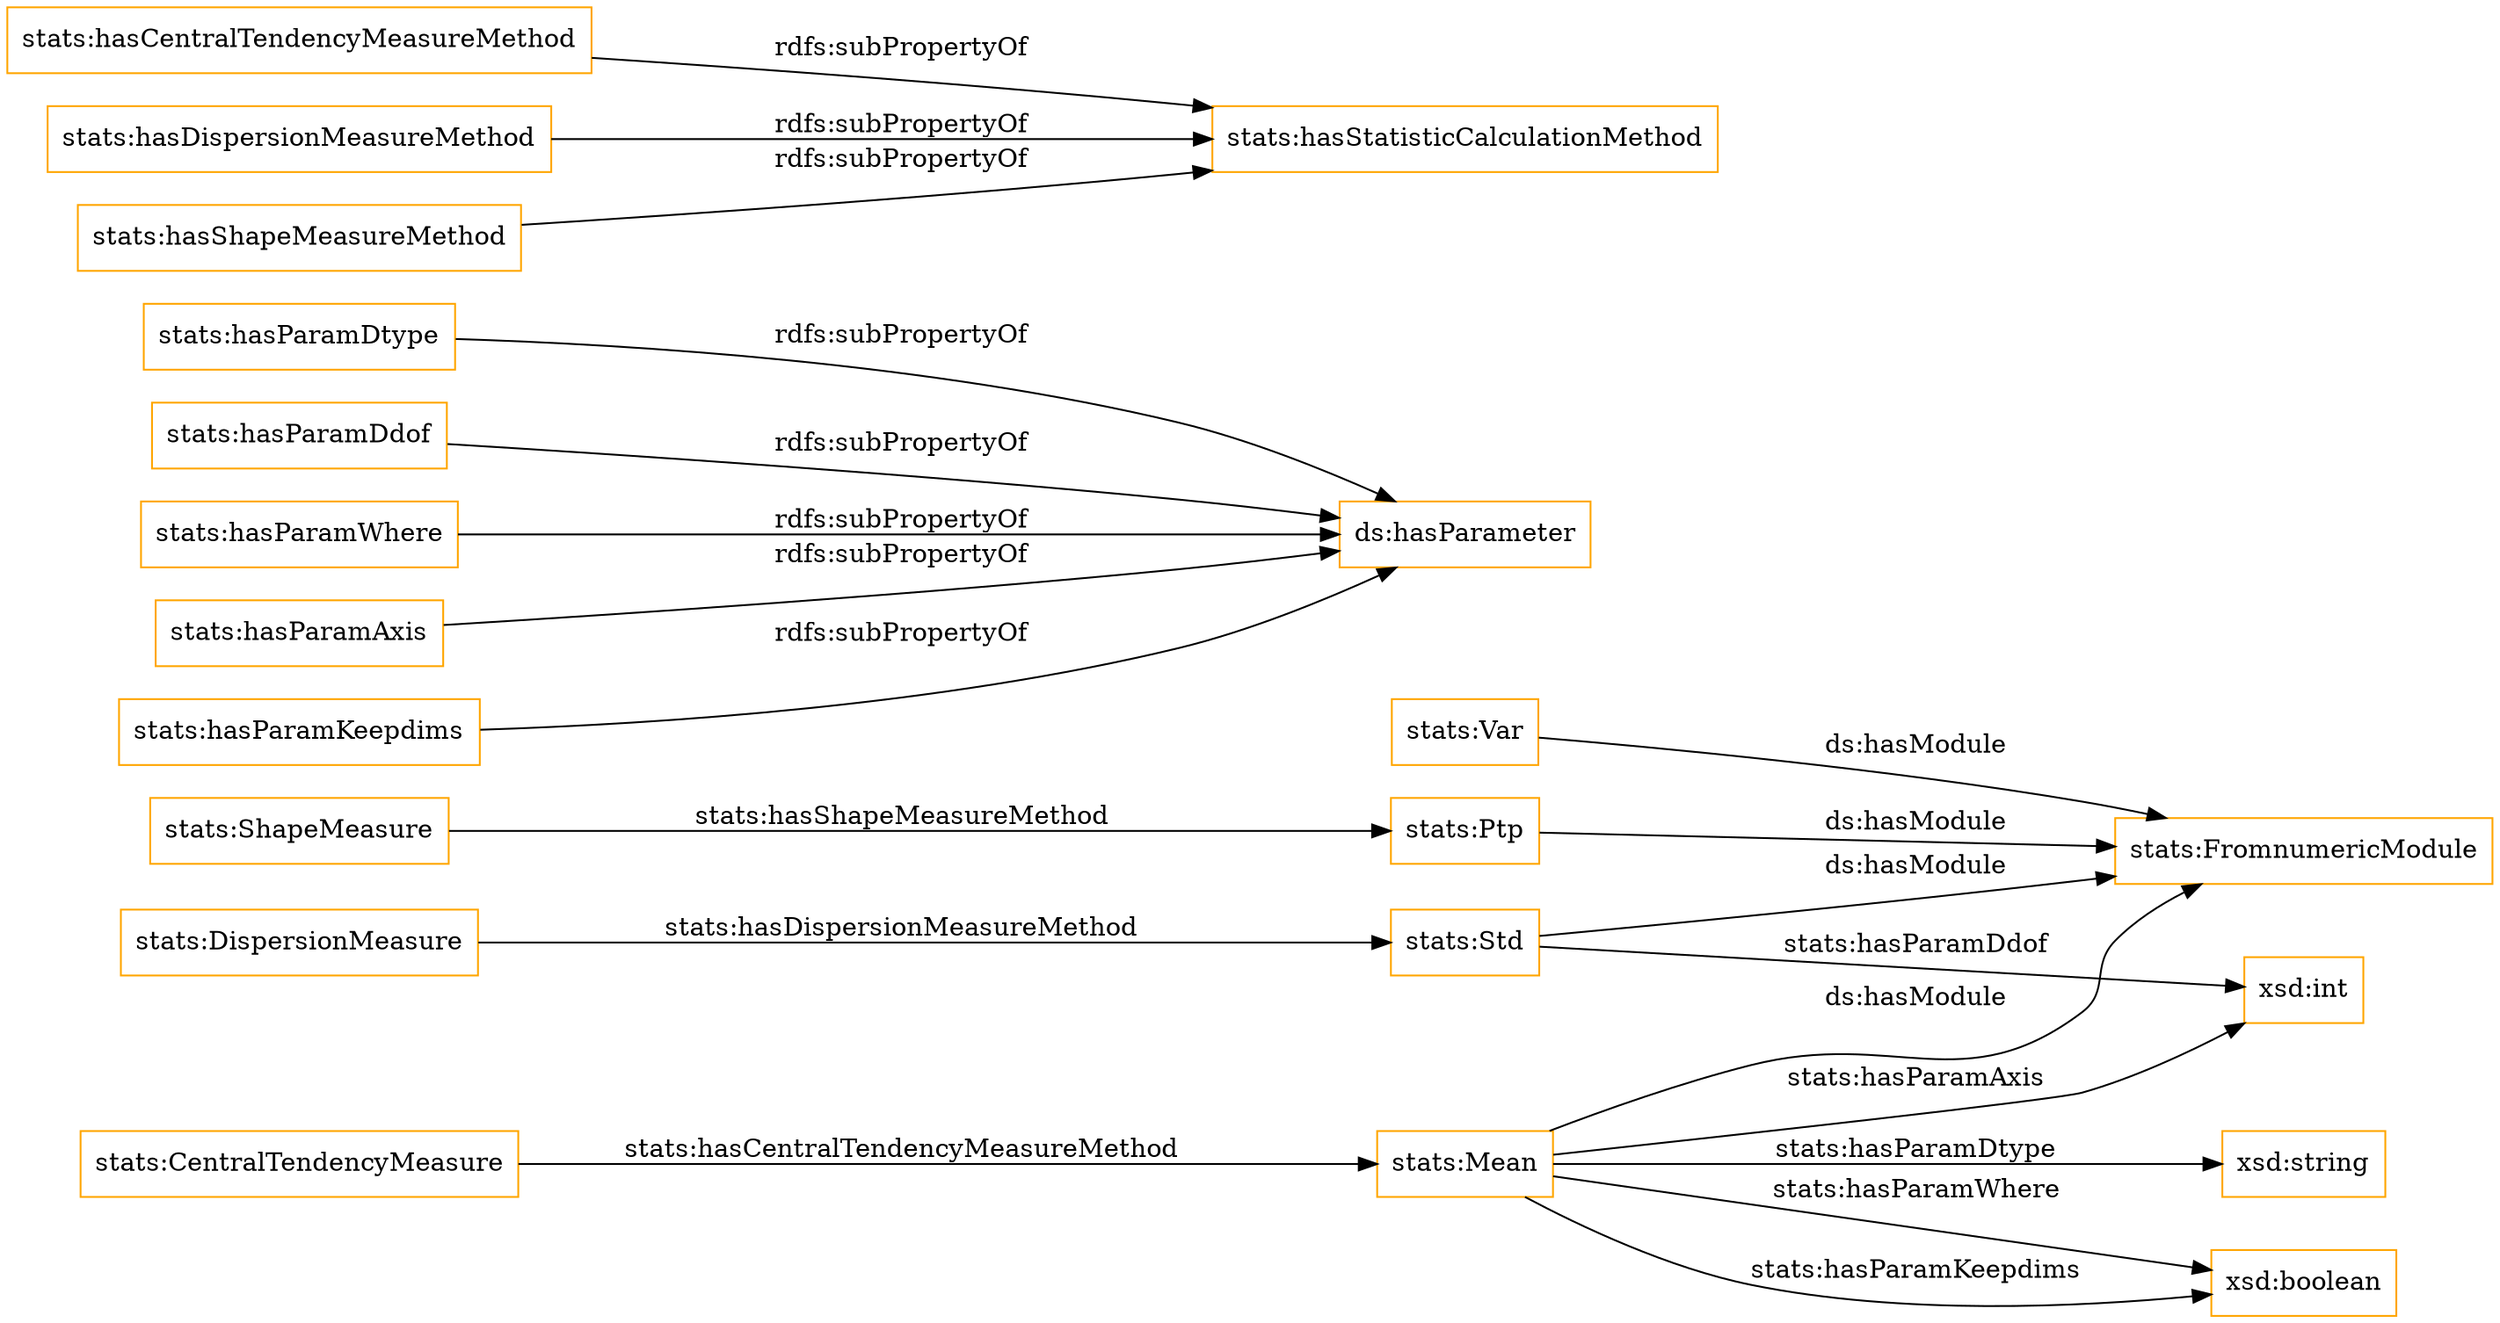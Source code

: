 digraph ar2dtool_diagram { 
rankdir=LR;
size="1501"
node [shape = rectangle, color="orange"]; "stats:Std" "stats:ShapeMeasure" "stats:Var" "stats:CentralTendencyMeasure" "stats:Ptp" "stats:FromnumericModule" "stats:Mean" "stats:DispersionMeasure" ; /*classes style*/
	"stats:hasParamDtype" -> "ds:hasParameter" [ label = "rdfs:subPropertyOf" ];
	"stats:Std" -> "stats:FromnumericModule" [ label = "ds:hasModule" ];
	"stats:hasCentralTendencyMeasureMethod" -> "stats:hasStatisticCalculationMethod" [ label = "rdfs:subPropertyOf" ];
	"stats:Ptp" -> "stats:FromnumericModule" [ label = "ds:hasModule" ];
	"stats:hasDispersionMeasureMethod" -> "stats:hasStatisticCalculationMethod" [ label = "rdfs:subPropertyOf" ];
	"stats:hasParamDdof" -> "ds:hasParameter" [ label = "rdfs:subPropertyOf" ];
	"stats:hasParamWhere" -> "ds:hasParameter" [ label = "rdfs:subPropertyOf" ];
	"stats:hasParamAxis" -> "ds:hasParameter" [ label = "rdfs:subPropertyOf" ];
	"stats:Var" -> "stats:FromnumericModule" [ label = "ds:hasModule" ];
	"stats:hasShapeMeasureMethod" -> "stats:hasStatisticCalculationMethod" [ label = "rdfs:subPropertyOf" ];
	"stats:hasParamKeepdims" -> "ds:hasParameter" [ label = "rdfs:subPropertyOf" ];
	"stats:Mean" -> "stats:FromnumericModule" [ label = "ds:hasModule" ];
	"stats:Std" -> "xsd:int" [ label = "stats:hasParamDdof" ];
	"stats:DispersionMeasure" -> "stats:Std" [ label = "stats:hasDispersionMeasureMethod" ];
	"stats:ShapeMeasure" -> "stats:Ptp" [ label = "stats:hasShapeMeasureMethod" ];
	"stats:Mean" -> "xsd:string" [ label = "stats:hasParamDtype" ];
	"stats:CentralTendencyMeasure" -> "stats:Mean" [ label = "stats:hasCentralTendencyMeasureMethod" ];
	"stats:Mean" -> "xsd:boolean" [ label = "stats:hasParamWhere" ];
	"stats:Mean" -> "xsd:boolean" [ label = "stats:hasParamKeepdims" ];
	"stats:Mean" -> "xsd:int" [ label = "stats:hasParamAxis" ];

}
